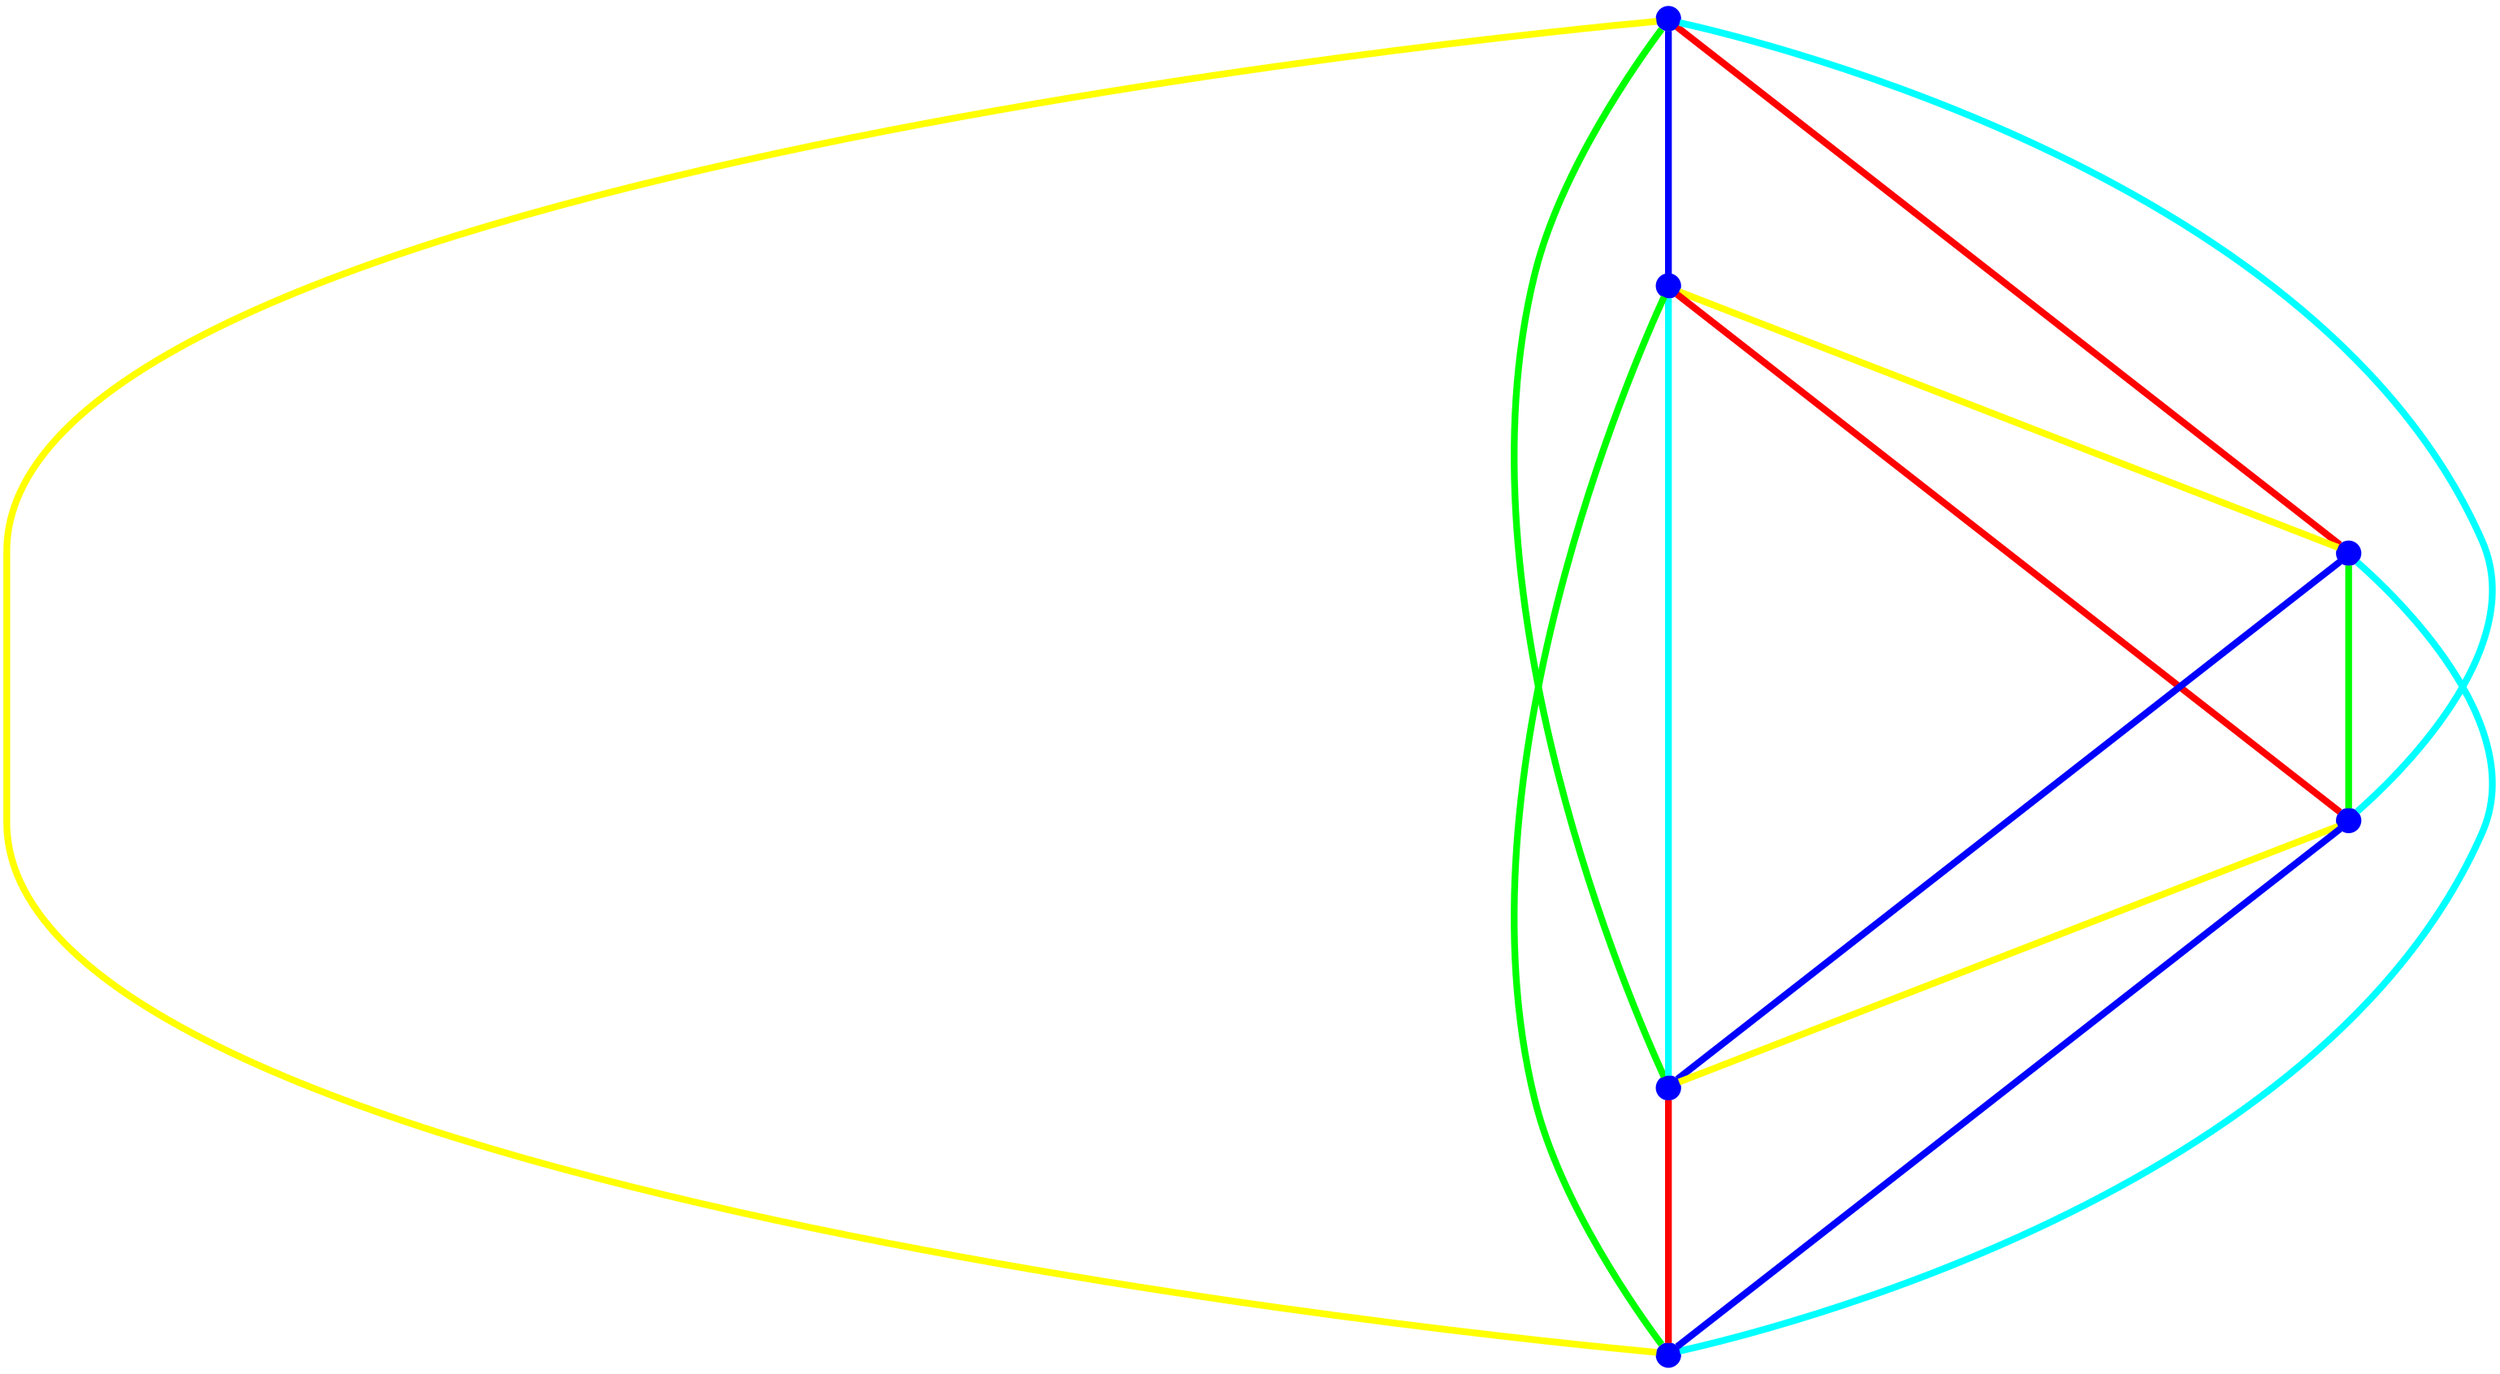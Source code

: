 graph {
ranksep=2
nodesep=2
node [label="" shape=circle style=filled fixedsize=true color=blue fillcolor=blue width=0.2];
"1" -- "2" [style="solid",penwidth="4",color="blue"];
"1" -- "3" [style="solid",penwidth="4",color="red"];
"1" -- "4" [style="solid",penwidth="4",color="cyan"];
"1" -- "5" [style="solid",penwidth="4",color="green"];
"1" -- "6" [style="solid",penwidth="4",color="yellow"];
"2" -- "3" [style="solid",penwidth="4",color="yellow"];
"2" -- "4" [style="solid",penwidth="4",color="red"];
"2" -- "5" [style="solid",penwidth="4",color="cyan"];
"2" -- "6" [style="solid",penwidth="4",color="green"];
"3" -- "4" [style="solid",penwidth="4",color="green"];
"3" -- "5" [style="solid",penwidth="4",color="blue"];
"3" -- "6" [style="solid",penwidth="4",color="cyan"];
"4" -- "5" [style="solid",penwidth="4",color="yellow"];
"4" -- "6" [style="solid",penwidth="4",color="blue"];
"5" -- "6" [style="solid",penwidth="4",color="red"];
}
